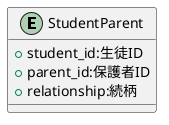 @startuml

entity "StudentParent" {
    + student_id:生徒ID
    + parent_id:保護者ID
    + relationship:続柄
}

@enduml

